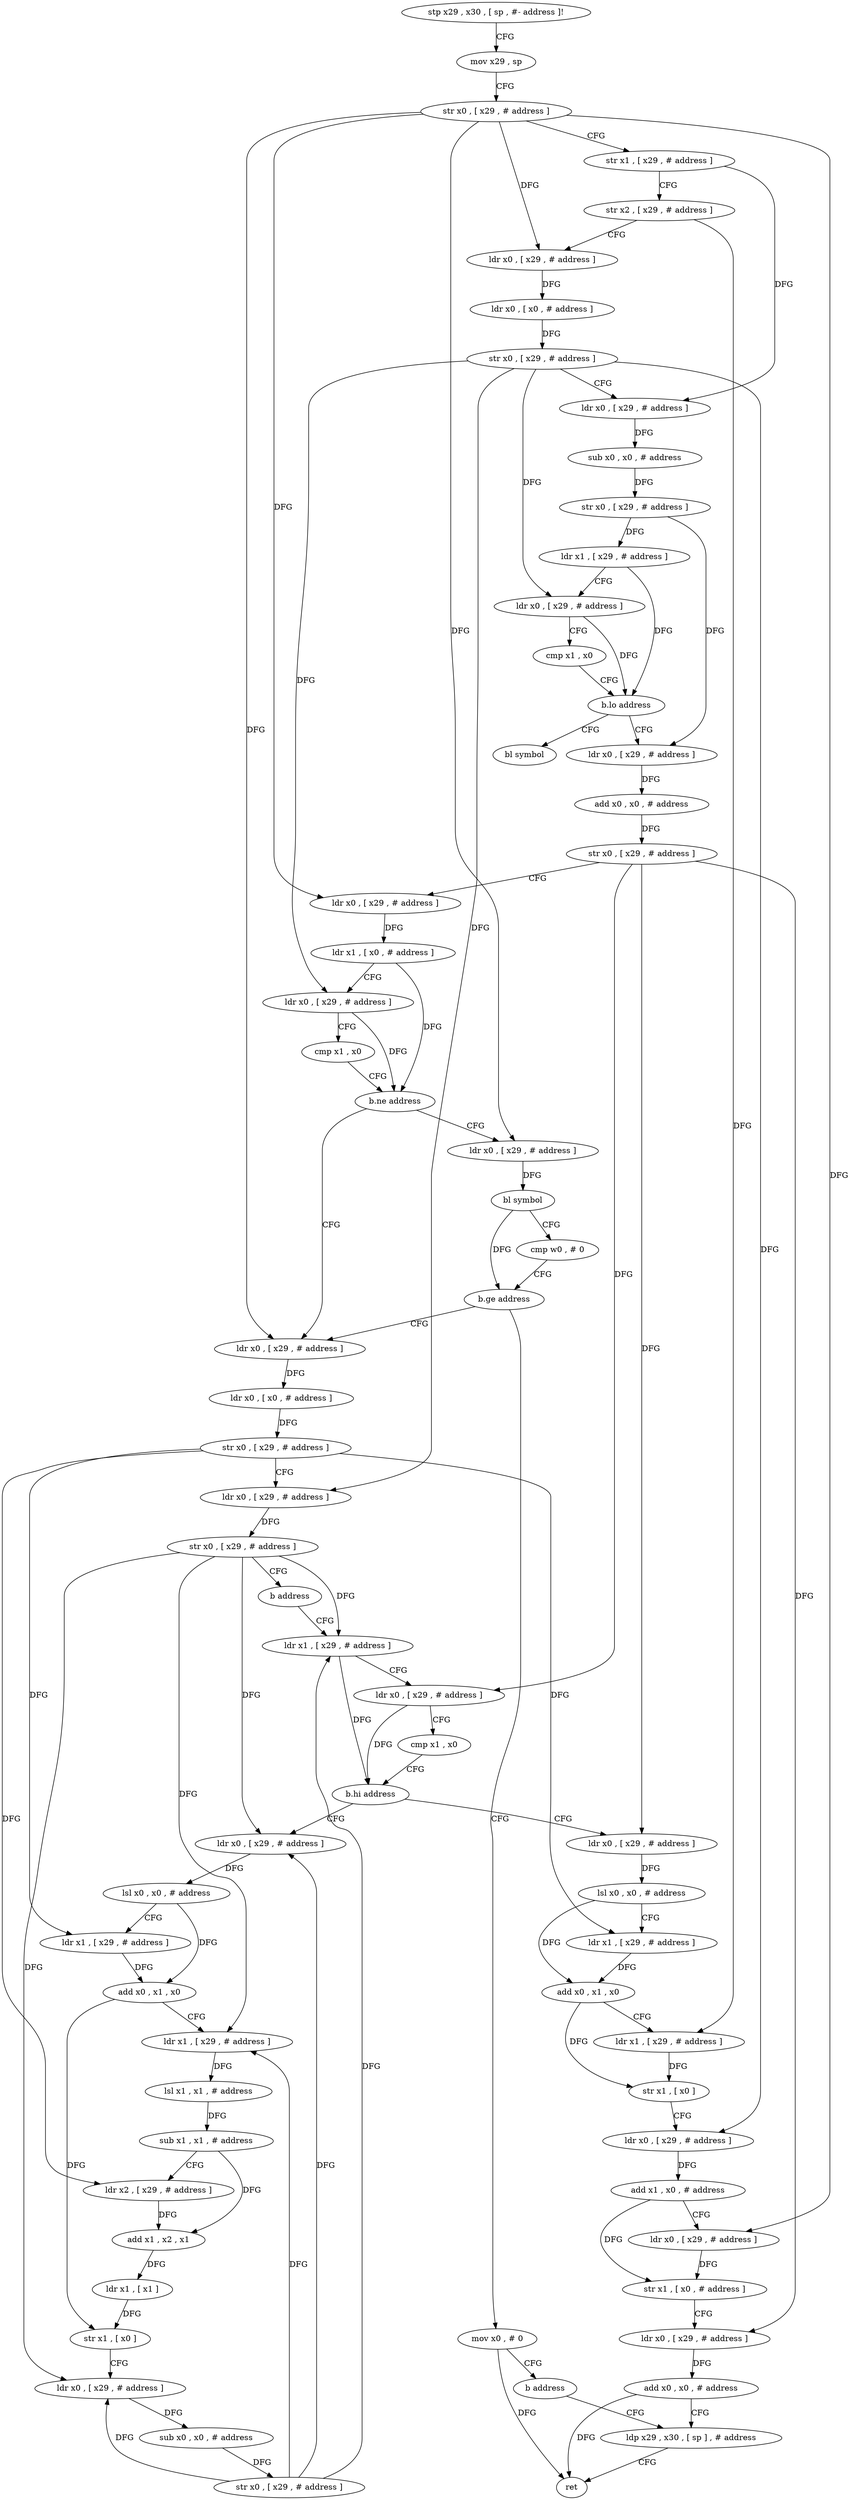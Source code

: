 digraph "func" {
"190368" [label = "stp x29 , x30 , [ sp , #- address ]!" ]
"190372" [label = "mov x29 , sp" ]
"190376" [label = "str x0 , [ x29 , # address ]" ]
"190380" [label = "str x1 , [ x29 , # address ]" ]
"190384" [label = "str x2 , [ x29 , # address ]" ]
"190388" [label = "ldr x0 , [ x29 , # address ]" ]
"190392" [label = "ldr x0 , [ x0 , # address ]" ]
"190396" [label = "str x0 , [ x29 , # address ]" ]
"190400" [label = "ldr x0 , [ x29 , # address ]" ]
"190404" [label = "sub x0 , x0 , # address" ]
"190408" [label = "str x0 , [ x29 , # address ]" ]
"190412" [label = "ldr x1 , [ x29 , # address ]" ]
"190416" [label = "ldr x0 , [ x29 , # address ]" ]
"190420" [label = "cmp x1 , x0" ]
"190424" [label = "b.lo address" ]
"190432" [label = "ldr x0 , [ x29 , # address ]" ]
"190428" [label = "bl symbol" ]
"190436" [label = "add x0 , x0 , # address" ]
"190440" [label = "str x0 , [ x29 , # address ]" ]
"190444" [label = "ldr x0 , [ x29 , # address ]" ]
"190448" [label = "ldr x1 , [ x0 , # address ]" ]
"190452" [label = "ldr x0 , [ x29 , # address ]" ]
"190456" [label = "cmp x1 , x0" ]
"190460" [label = "b.ne address" ]
"190488" [label = "ldr x0 , [ x29 , # address ]" ]
"190464" [label = "ldr x0 , [ x29 , # address ]" ]
"190492" [label = "ldr x0 , [ x0 , # address ]" ]
"190496" [label = "str x0 , [ x29 , # address ]" ]
"190500" [label = "ldr x0 , [ x29 , # address ]" ]
"190504" [label = "str x0 , [ x29 , # address ]" ]
"190508" [label = "b address" ]
"190568" [label = "ldr x1 , [ x29 , # address ]" ]
"190468" [label = "bl symbol" ]
"190472" [label = "cmp w0 , # 0" ]
"190476" [label = "b.ge address" ]
"190480" [label = "mov x0 , # 0" ]
"190572" [label = "ldr x0 , [ x29 , # address ]" ]
"190576" [label = "cmp x1 , x0" ]
"190580" [label = "b.hi address" ]
"190512" [label = "ldr x0 , [ x29 , # address ]" ]
"190584" [label = "ldr x0 , [ x29 , # address ]" ]
"190484" [label = "b address" ]
"190632" [label = "ldp x29 , x30 , [ sp ] , # address" ]
"190516" [label = "lsl x0 , x0 , # address" ]
"190520" [label = "ldr x1 , [ x29 , # address ]" ]
"190524" [label = "add x0 , x1 , x0" ]
"190528" [label = "ldr x1 , [ x29 , # address ]" ]
"190532" [label = "lsl x1 , x1 , # address" ]
"190536" [label = "sub x1 , x1 , # address" ]
"190540" [label = "ldr x2 , [ x29 , # address ]" ]
"190544" [label = "add x1 , x2 , x1" ]
"190548" [label = "ldr x1 , [ x1 ]" ]
"190552" [label = "str x1 , [ x0 ]" ]
"190556" [label = "ldr x0 , [ x29 , # address ]" ]
"190560" [label = "sub x0 , x0 , # address" ]
"190564" [label = "str x0 , [ x29 , # address ]" ]
"190588" [label = "lsl x0 , x0 , # address" ]
"190592" [label = "ldr x1 , [ x29 , # address ]" ]
"190596" [label = "add x0 , x1 , x0" ]
"190600" [label = "ldr x1 , [ x29 , # address ]" ]
"190604" [label = "str x1 , [ x0 ]" ]
"190608" [label = "ldr x0 , [ x29 , # address ]" ]
"190612" [label = "add x1 , x0 , # address" ]
"190616" [label = "ldr x0 , [ x29 , # address ]" ]
"190620" [label = "str x1 , [ x0 , # address ]" ]
"190624" [label = "ldr x0 , [ x29 , # address ]" ]
"190628" [label = "add x0 , x0 , # address" ]
"190636" [label = "ret" ]
"190368" -> "190372" [ label = "CFG" ]
"190372" -> "190376" [ label = "CFG" ]
"190376" -> "190380" [ label = "CFG" ]
"190376" -> "190388" [ label = "DFG" ]
"190376" -> "190444" [ label = "DFG" ]
"190376" -> "190488" [ label = "DFG" ]
"190376" -> "190464" [ label = "DFG" ]
"190376" -> "190616" [ label = "DFG" ]
"190380" -> "190384" [ label = "CFG" ]
"190380" -> "190400" [ label = "DFG" ]
"190384" -> "190388" [ label = "CFG" ]
"190384" -> "190600" [ label = "DFG" ]
"190388" -> "190392" [ label = "DFG" ]
"190392" -> "190396" [ label = "DFG" ]
"190396" -> "190400" [ label = "CFG" ]
"190396" -> "190416" [ label = "DFG" ]
"190396" -> "190452" [ label = "DFG" ]
"190396" -> "190500" [ label = "DFG" ]
"190396" -> "190608" [ label = "DFG" ]
"190400" -> "190404" [ label = "DFG" ]
"190404" -> "190408" [ label = "DFG" ]
"190408" -> "190412" [ label = "DFG" ]
"190408" -> "190432" [ label = "DFG" ]
"190412" -> "190416" [ label = "CFG" ]
"190412" -> "190424" [ label = "DFG" ]
"190416" -> "190420" [ label = "CFG" ]
"190416" -> "190424" [ label = "DFG" ]
"190420" -> "190424" [ label = "CFG" ]
"190424" -> "190432" [ label = "CFG" ]
"190424" -> "190428" [ label = "CFG" ]
"190432" -> "190436" [ label = "DFG" ]
"190436" -> "190440" [ label = "DFG" ]
"190440" -> "190444" [ label = "CFG" ]
"190440" -> "190572" [ label = "DFG" ]
"190440" -> "190584" [ label = "DFG" ]
"190440" -> "190624" [ label = "DFG" ]
"190444" -> "190448" [ label = "DFG" ]
"190448" -> "190452" [ label = "CFG" ]
"190448" -> "190460" [ label = "DFG" ]
"190452" -> "190456" [ label = "CFG" ]
"190452" -> "190460" [ label = "DFG" ]
"190456" -> "190460" [ label = "CFG" ]
"190460" -> "190488" [ label = "CFG" ]
"190460" -> "190464" [ label = "CFG" ]
"190488" -> "190492" [ label = "DFG" ]
"190464" -> "190468" [ label = "DFG" ]
"190492" -> "190496" [ label = "DFG" ]
"190496" -> "190500" [ label = "CFG" ]
"190496" -> "190520" [ label = "DFG" ]
"190496" -> "190540" [ label = "DFG" ]
"190496" -> "190592" [ label = "DFG" ]
"190500" -> "190504" [ label = "DFG" ]
"190504" -> "190508" [ label = "CFG" ]
"190504" -> "190568" [ label = "DFG" ]
"190504" -> "190512" [ label = "DFG" ]
"190504" -> "190528" [ label = "DFG" ]
"190504" -> "190556" [ label = "DFG" ]
"190508" -> "190568" [ label = "CFG" ]
"190568" -> "190572" [ label = "CFG" ]
"190568" -> "190580" [ label = "DFG" ]
"190468" -> "190472" [ label = "CFG" ]
"190468" -> "190476" [ label = "DFG" ]
"190472" -> "190476" [ label = "CFG" ]
"190476" -> "190488" [ label = "CFG" ]
"190476" -> "190480" [ label = "CFG" ]
"190480" -> "190484" [ label = "CFG" ]
"190480" -> "190636" [ label = "DFG" ]
"190572" -> "190576" [ label = "CFG" ]
"190572" -> "190580" [ label = "DFG" ]
"190576" -> "190580" [ label = "CFG" ]
"190580" -> "190512" [ label = "CFG" ]
"190580" -> "190584" [ label = "CFG" ]
"190512" -> "190516" [ label = "DFG" ]
"190584" -> "190588" [ label = "DFG" ]
"190484" -> "190632" [ label = "CFG" ]
"190632" -> "190636" [ label = "CFG" ]
"190516" -> "190520" [ label = "CFG" ]
"190516" -> "190524" [ label = "DFG" ]
"190520" -> "190524" [ label = "DFG" ]
"190524" -> "190528" [ label = "CFG" ]
"190524" -> "190552" [ label = "DFG" ]
"190528" -> "190532" [ label = "DFG" ]
"190532" -> "190536" [ label = "DFG" ]
"190536" -> "190540" [ label = "CFG" ]
"190536" -> "190544" [ label = "DFG" ]
"190540" -> "190544" [ label = "DFG" ]
"190544" -> "190548" [ label = "DFG" ]
"190548" -> "190552" [ label = "DFG" ]
"190552" -> "190556" [ label = "CFG" ]
"190556" -> "190560" [ label = "DFG" ]
"190560" -> "190564" [ label = "DFG" ]
"190564" -> "190568" [ label = "DFG" ]
"190564" -> "190512" [ label = "DFG" ]
"190564" -> "190528" [ label = "DFG" ]
"190564" -> "190556" [ label = "DFG" ]
"190588" -> "190592" [ label = "CFG" ]
"190588" -> "190596" [ label = "DFG" ]
"190592" -> "190596" [ label = "DFG" ]
"190596" -> "190600" [ label = "CFG" ]
"190596" -> "190604" [ label = "DFG" ]
"190600" -> "190604" [ label = "DFG" ]
"190604" -> "190608" [ label = "CFG" ]
"190608" -> "190612" [ label = "DFG" ]
"190612" -> "190616" [ label = "CFG" ]
"190612" -> "190620" [ label = "DFG" ]
"190616" -> "190620" [ label = "DFG" ]
"190620" -> "190624" [ label = "CFG" ]
"190624" -> "190628" [ label = "DFG" ]
"190628" -> "190632" [ label = "CFG" ]
"190628" -> "190636" [ label = "DFG" ]
}
